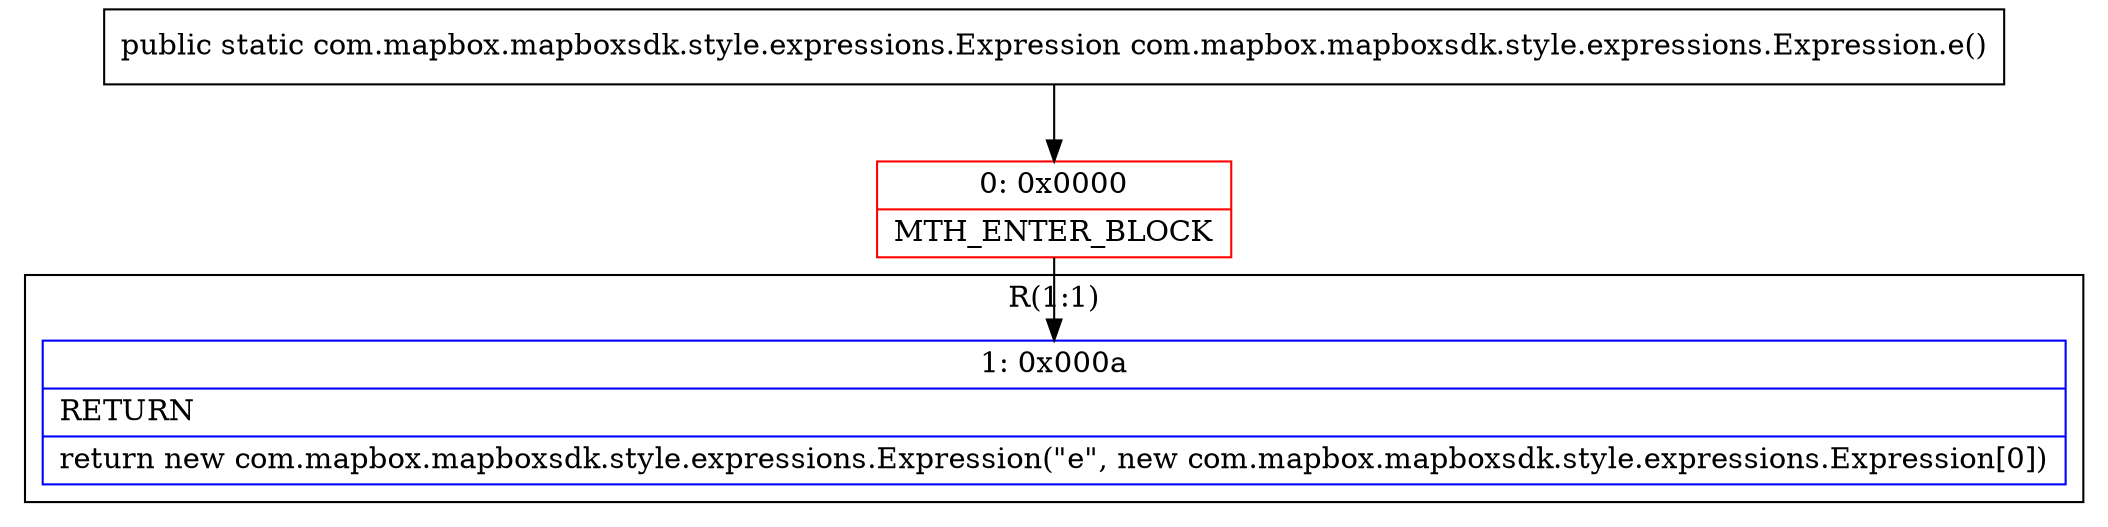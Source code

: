 digraph "CFG forcom.mapbox.mapboxsdk.style.expressions.Expression.e()Lcom\/mapbox\/mapboxsdk\/style\/expressions\/Expression;" {
subgraph cluster_Region_2039621345 {
label = "R(1:1)";
node [shape=record,color=blue];
Node_1 [shape=record,label="{1\:\ 0x000a|RETURN\l|return new com.mapbox.mapboxsdk.style.expressions.Expression(\"e\", new com.mapbox.mapboxsdk.style.expressions.Expression[0])\l}"];
}
Node_0 [shape=record,color=red,label="{0\:\ 0x0000|MTH_ENTER_BLOCK\l}"];
MethodNode[shape=record,label="{public static com.mapbox.mapboxsdk.style.expressions.Expression com.mapbox.mapboxsdk.style.expressions.Expression.e() }"];
MethodNode -> Node_0;
Node_0 -> Node_1;
}

